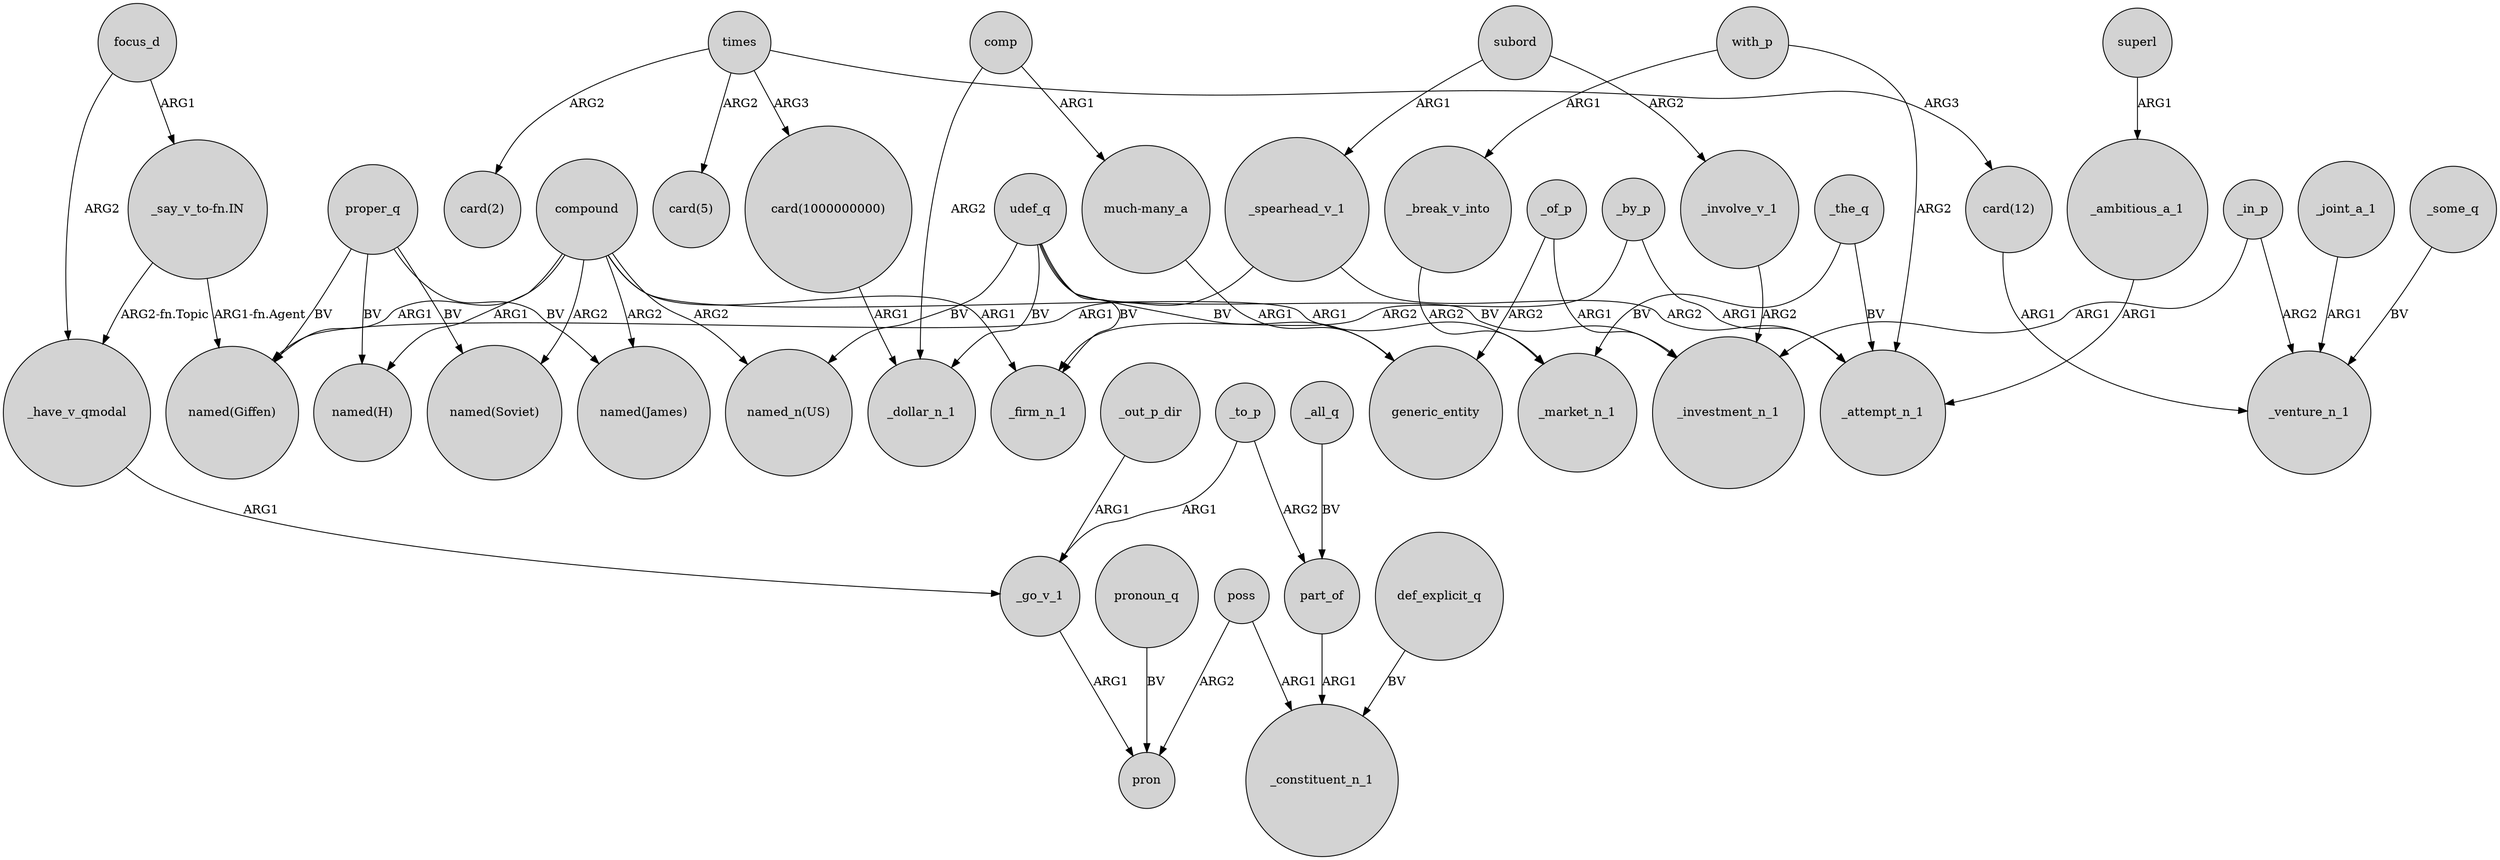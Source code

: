 digraph {
	node [shape=circle style=filled]
	times -> "card(5)" [label=ARG2]
	with_p -> _break_v_into [label=ARG1]
	_involve_v_1 -> _investment_n_1 [label=ARG2]
	_of_p -> generic_entity [label=ARG2]
	_joint_a_1 -> _venture_n_1 [label=ARG1]
	part_of -> _constituent_n_1 [label=ARG1]
	"_say_v_to-fn.IN" -> _have_v_qmodal [label="ARG2-fn.Topic"]
	udef_q -> "named_n(US)" [label=BV]
	subord -> _involve_v_1 [label=ARG2]
	proper_q -> "named(Giffen)" [label=BV]
	_all_q -> part_of [label=BV]
	poss -> pron [label=ARG2]
	udef_q -> generic_entity [label=BV]
	_break_v_into -> _market_n_1 [label=ARG2]
	focus_d -> _have_v_qmodal [label=ARG2]
	"much-many_a" -> generic_entity [label=ARG1]
	_by_p -> _attempt_n_1 [label=ARG1]
	"_say_v_to-fn.IN" -> "named(Giffen)" [label="ARG1-fn.Agent"]
	_have_v_qmodal -> _go_v_1 [label=ARG1]
	compound -> "named(James)" [label=ARG2]
	udef_q -> _firm_n_1 [label=BV]
	superl -> _ambitious_a_1 [label=ARG1]
	def_explicit_q -> _constituent_n_1 [label=BV]
	poss -> _constituent_n_1 [label=ARG1]
	_some_q -> _venture_n_1 [label=BV]
	_spearhead_v_1 -> _attempt_n_1 [label=ARG2]
	proper_q -> "named(Soviet)" [label=BV]
	compound -> "named_n(US)" [label=ARG2]
	times -> "card(1000000000)" [label=ARG3]
	pronoun_q -> pron [label=BV]
	with_p -> _attempt_n_1 [label=ARG2]
	_spearhead_v_1 -> "named(Giffen)" [label=ARG1]
	_the_q -> _attempt_n_1 [label=BV]
	comp -> "much-many_a" [label=ARG1]
	_to_p -> _go_v_1 [label=ARG1]
	proper_q -> "named(H)" [label=BV]
	_by_p -> _firm_n_1 [label=ARG2]
	proper_q -> "named(James)" [label=BV]
	compound -> "named(Soviet)" [label=ARG2]
	compound -> "named(Giffen)" [label=ARG1]
	_to_p -> part_of [label=ARG2]
	compound -> _firm_n_1 [label=ARG1]
	_out_p_dir -> _go_v_1 [label=ARG1]
	_go_v_1 -> pron [label=ARG1]
	times -> "card(2)" [label=ARG2]
	udef_q -> _investment_n_1 [label=BV]
	comp -> _dollar_n_1 [label=ARG2]
	subord -> _spearhead_v_1 [label=ARG1]
	_ambitious_a_1 -> _attempt_n_1 [label=ARG1]
	compound -> _market_n_1 [label=ARG1]
	"card(1000000000)" -> _dollar_n_1 [label=ARG1]
	compound -> "named(H)" [label=ARG1]
	_the_q -> _market_n_1 [label=BV]
	times -> "card(12)" [label=ARG3]
	_of_p -> _investment_n_1 [label=ARG1]
	_in_p -> _investment_n_1 [label=ARG1]
	_in_p -> _venture_n_1 [label=ARG2]
	udef_q -> _dollar_n_1 [label=BV]
	focus_d -> "_say_v_to-fn.IN" [label=ARG1]
	"card(12)" -> _venture_n_1 [label=ARG1]
}
